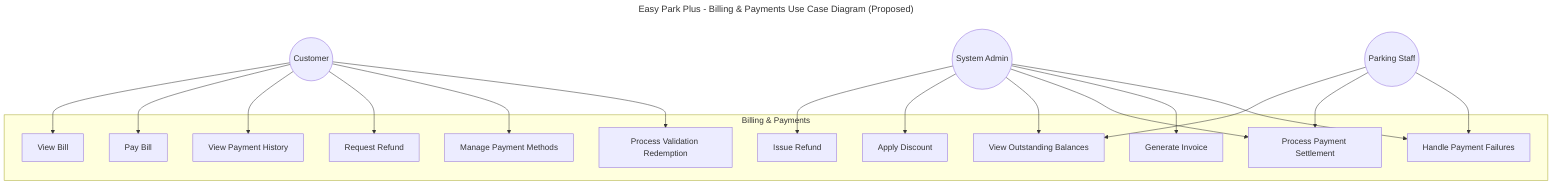 ---
title: Easy Park Plus - Billing & Payments Use Case Diagram (Proposed)
---

graph TD
    Customer((Customer))
    Admin((System Admin))
    Staff((Parking Staff))

    subgraph "Billing & Payments"
        UC1[View Bill]
        UC2[Pay Bill]
        UC3[View Payment History]
        UC4[Request Refund]
        UC5[Issue Refund]
        UC6[Apply Discount]
        UC7[View Outstanding Balances]
        UC8[Process Payment Settlement]
        UC9[Generate Invoice]
        UC10[Handle Payment Failures]
        UC11[Manage Payment Methods]
        UC12[Process Validation Redemption]
    end

    Customer --> UC1
    Customer --> UC2
    Customer --> UC3
    Customer --> UC4
    Customer --> UC11
    Customer --> UC12
    Admin --> UC5
    Admin --> UC6
    Admin --> UC7
    Admin --> UC8
    Admin --> UC9
    Admin --> UC10
    Staff --> UC7
    Staff --> UC8
    Staff --> UC10